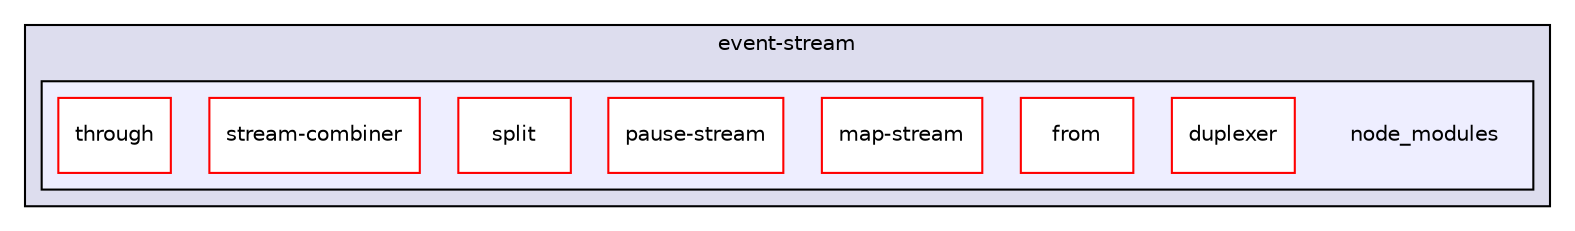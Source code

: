digraph "gulp-src/node_modules/gulp-html-to-json/node_modules/event-stream/node_modules" {
  compound=true
  node [ fontsize="10", fontname="Helvetica"];
  edge [ labelfontsize="10", labelfontname="Helvetica"];
  subgraph clusterdir_6ba573df9fc6e8e77f4b0a96c121e373 {
    graph [ bgcolor="#ddddee", pencolor="black", label="event-stream" fontname="Helvetica", fontsize="10", URL="dir_6ba573df9fc6e8e77f4b0a96c121e373.html"]
  subgraph clusterdir_b77593aa0de68a9859ef9873ff0aea96 {
    graph [ bgcolor="#eeeeff", pencolor="black", label="" URL="dir_b77593aa0de68a9859ef9873ff0aea96.html"];
    dir_b77593aa0de68a9859ef9873ff0aea96 [shape=plaintext label="node_modules"];
    dir_e0d26a17fe21e8d4a5deeb11cd9b391d [shape=box label="duplexer" color="red" fillcolor="white" style="filled" URL="dir_e0d26a17fe21e8d4a5deeb11cd9b391d.html"];
    dir_af4ab0df4ddb12ab01e052edef1e6767 [shape=box label="from" color="red" fillcolor="white" style="filled" URL="dir_af4ab0df4ddb12ab01e052edef1e6767.html"];
    dir_96163fe3847aa9ec87de37cb18078f1b [shape=box label="map-stream" color="red" fillcolor="white" style="filled" URL="dir_96163fe3847aa9ec87de37cb18078f1b.html"];
    dir_6755d071eeb90b1f8b89d23358637f60 [shape=box label="pause-stream" color="red" fillcolor="white" style="filled" URL="dir_6755d071eeb90b1f8b89d23358637f60.html"];
    dir_76250a564211ecc9736de6cd39035cb8 [shape=box label="split" color="red" fillcolor="white" style="filled" URL="dir_76250a564211ecc9736de6cd39035cb8.html"];
    dir_315b0f479488eb89e79802a7e37f676e [shape=box label="stream-combiner" color="red" fillcolor="white" style="filled" URL="dir_315b0f479488eb89e79802a7e37f676e.html"];
    dir_1d8b63014066bb7df9e22e57bde00e85 [shape=box label="through" color="red" fillcolor="white" style="filled" URL="dir_1d8b63014066bb7df9e22e57bde00e85.html"];
  }
  }
}
